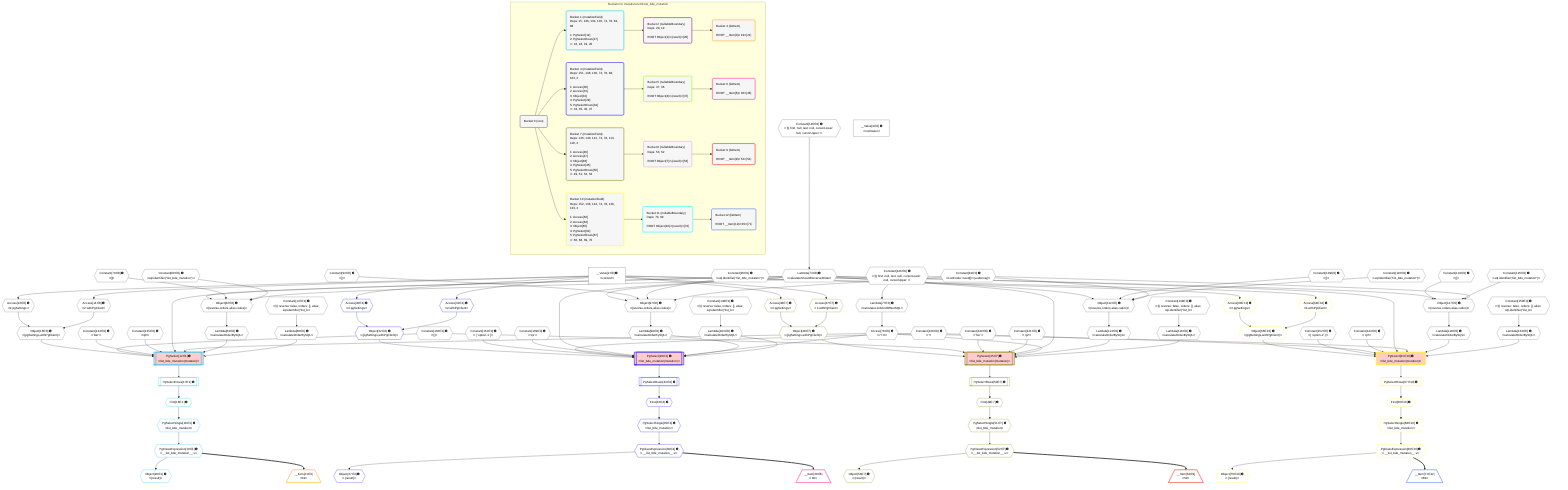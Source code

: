 %%{init: {'themeVariables': { 'fontSize': '12px'}}}%%
graph TD
    classDef path fill:#eee,stroke:#000,color:#000
    classDef plan fill:#fff,stroke-width:1px,color:#000
    classDef itemplan fill:#fff,stroke-width:2px,color:#000
    classDef unbatchedplan fill:#dff,stroke-width:1px,color:#000
    classDef sideeffectplan fill:#fcc,stroke-width:2px,color:#000
    classDef bucket fill:#f6f6f6,color:#000,stroke-width:2px,text-align:left


    %% plan dependencies
    Object82{{"Object[82∈0] ➊<br />ᐸ{reverse,orders,alias,codec}ᐳ"}}:::plan
    Lambda74{{"Lambda[74∈0] ➊<br />ᐸcalculateShouldReverseOrderᐳ"}}:::plan
    Constant79{{"Constant[79∈0] ➊<br />ᐸ[]ᐳ"}}:::plan
    Constant80{{"Constant[80∈0] ➊<br />ᐸsql.identifier(”list_bde_mutation”)ᐳ"}}:::plan
    Constant81{{"Constant[81∈0] ➊<br />ᐸListCodecᐸuuid[]ᐳ(uuidArray)ᐳ"}}:::plan
    Lambda74 & Constant79 & Constant80 & Constant81 --> Object82
    Object97{{"Object[97∈0] ➊<br />ᐸ{reverse,orders,alias,codec}ᐳ"}}:::plan
    Constant94{{"Constant[94∈0] ➊<br />ᐸ[]ᐳ"}}:::plan
    Constant95{{"Constant[95∈0] ➊<br />ᐸsql.identifier(”list_bde_mutation”)ᐳ"}}:::plan
    Lambda74 & Constant94 & Constant95 & Constant81 --> Object97
    Object112{{"Object[112∈0] ➊<br />ᐸ{reverse,orders,alias,codec}ᐳ"}}:::plan
    Constant109{{"Constant[109∈0] ➊<br />ᐸ[]ᐳ"}}:::plan
    Constant110{{"Constant[110∈0] ➊<br />ᐸsql.identifier(”list_bde_mutation”)ᐳ"}}:::plan
    Lambda74 & Constant109 & Constant110 & Constant81 --> Object112
    Object127{{"Object[127∈0] ➊<br />ᐸ{reverse,orders,alias,codec}ᐳ"}}:::plan
    Constant124{{"Constant[124∈0] ➊<br />ᐸ[]ᐳ"}}:::plan
    Constant125{{"Constant[125∈0] ➊<br />ᐸsql.identifier(”list_bde_mutation”)ᐳ"}}:::plan
    Lambda74 & Constant124 & Constant125 & Constant81 --> Object127
    Object15{{"Object[15∈0] ➊<br />ᐸ{pgSettings,withPgClient}ᐳ"}}:::plan
    Access13{{"Access[13∈0] ➊<br />ᐸ2.pgSettingsᐳ"}}:::plan
    Access14{{"Access[14∈0] ➊<br />ᐸ2.withPgClientᐳ"}}:::plan
    Access13 & Access14 --> Object15
    __Value2["__Value[2∈0] ➊<br />ᐸcontextᐳ"]:::plan
    __Value2 --> Access13
    __Value2 --> Access14
    Constant145{{"Constant[145∈0] ➊<br />ᐸ§{ first: null, last: null, cursorLower: null, cursorUpper: ᐳ"}}:::plan
    Constant145 --> Lambda74
    Lambda77{{"Lambda[77∈0] ➊<br />ᐸcalculateLimitAndOffsetSQLᐳ"}}:::plan
    Constant146{{"Constant[146∈0] ➊<br />ᐸ§{ first: null, last: null, cursorLower: null, cursorUpper: ᐳ"}}:::plan
    Constant146 --> Lambda77
    Access78{{"Access[78∈0] ➊<br />ᐸ77.0ᐳ"}}:::plan
    Lambda77 --> Access78
    Lambda83{{"Lambda[83∈0] ➊<br />ᐸcalculateOrderBySQLᐳ"}}:::plan
    Object82 --> Lambda83
    Lambda88{{"Lambda[88∈0] ➊<br />ᐸcalculateOrderBySQLᐳ"}}:::plan
    Constant147{{"Constant[147∈0] ➊<br />ᐸ§{ reverse: false, orders: [], alias: sql.identifier(”list_bᐳ"}}:::plan
    Constant147 --> Lambda88
    Lambda98{{"Lambda[98∈0] ➊<br />ᐸcalculateOrderBySQLᐳ"}}:::plan
    Object97 --> Lambda98
    Lambda103{{"Lambda[103∈0] ➊<br />ᐸcalculateOrderBySQLᐳ"}}:::plan
    Constant148{{"Constant[148∈0] ➊<br />ᐸ§{ reverse: false, orders: [], alias: sql.identifier(”list_bᐳ"}}:::plan
    Constant148 --> Lambda103
    Lambda113{{"Lambda[113∈0] ➊<br />ᐸcalculateOrderBySQLᐳ"}}:::plan
    Object112 --> Lambda113
    Lambda118{{"Lambda[118∈0] ➊<br />ᐸcalculateOrderBySQLᐳ"}}:::plan
    Constant149{{"Constant[149∈0] ➊<br />ᐸ§{ reverse: false, orders: [], alias: sql.identifier(”list_bᐳ"}}:::plan
    Constant149 --> Lambda118
    Lambda128{{"Lambda[128∈0] ➊<br />ᐸcalculateOrderBySQLᐳ"}}:::plan
    Object127 --> Lambda128
    Lambda133{{"Lambda[133∈0] ➊<br />ᐸcalculateOrderBySQLᐳ"}}:::plan
    Constant150{{"Constant[150∈0] ➊<br />ᐸ§{ reverse: false, orders: [], alias: sql.identifier(”list_bᐳ"}}:::plan
    Constant150 --> Lambda133
    __Value4["__Value[4∈0] ➊<br />ᐸrootValueᐳ"]:::plan
    Constant134{{"Constant[134∈0] ➊<br />ᐸ'bar'ᐳ"}}:::plan
    Constant135{{"Constant[135∈0] ➊<br />ᐸ'q0'ᐳ"}}:::plan
    Constant136{{"Constant[136∈0] ➊<br />ᐸ[]ᐳ"}}:::plan
    Constant138{{"Constant[138∈0] ➊<br />ᐸ''ᐳ"}}:::plan
    Constant139{{"Constant[139∈0] ➊<br />ᐸ'q1'ᐳ"}}:::plan
    Constant140{{"Constant[140∈0] ➊<br />ᐸ'foo'ᐳ"}}:::plan
    Constant141{{"Constant[141∈0] ➊<br />ᐸ'q2'ᐳ"}}:::plan
    Constant144{{"Constant[144∈0] ➊<br />ᐸ'q3'ᐳ"}}:::plan
    Constant151{{"Constant[151∈0] ➊<br />ᐸ[ 'option-1' ]ᐳ"}}:::plan
    Constant152{{"Constant[152∈0] ➊<br />ᐸ[ 'option-2' ]ᐳ"}}:::plan
    PgSelect12[["PgSelect[12∈1] ➊<br />ᐸlist_bde_mutation(mutation)ᐳ"]]:::sideeffectplan
    Object15 & Constant136 & Constant134 & Constant135 & Lambda74 & Access78 & Lambda83 & Lambda88 --> PgSelect12
    First16{{"First[16∈1] ➊"}}:::plan
    PgSelectRows17[["PgSelectRows[17∈1] ➊"]]:::plan
    PgSelectRows17 --> First16
    PgSelect12 --> PgSelectRows17
    PgSelectSingle18{{"PgSelectSingle[18∈1] ➊<br />ᐸlist_bde_mutationᐳ"}}:::plan
    First16 --> PgSelectSingle18
    PgClassExpression19{{"PgClassExpression[19∈1] ➊<br />ᐸ__list_bde_mutation__.vᐳ"}}:::plan
    PgSelectSingle18 --> PgClassExpression19
    Object20{{"Object[20∈1] ➊<br />ᐸ{result}ᐳ"}}:::plan
    PgClassExpression19 --> Object20
    __Item21[/"__Item[21∈3]<br />ᐸ19ᐳ"\]:::itemplan
    PgClassExpression19 ==> __Item21
    PgSelect29[["PgSelect[29∈4] ➊<br />ᐸlist_bde_mutation(mutation)ᐳ"]]:::sideeffectplan
    Object32{{"Object[32∈4] ➊<br />ᐸ{pgSettings,withPgClient}ᐳ"}}:::plan
    Object32 & Constant151 & Constant138 & Constant139 & Lambda74 & Access78 & Lambda98 & Lambda103 --> PgSelect29
    Access30{{"Access[30∈4] ➊<br />ᐸ2.pgSettingsᐳ"}}:::plan
    Access31{{"Access[31∈4] ➊<br />ᐸ2.withPgClientᐳ"}}:::plan
    Access30 & Access31 --> Object32
    __Value2 --> Access30
    __Value2 --> Access31
    First33{{"First[33∈4] ➊"}}:::plan
    PgSelectRows34[["PgSelectRows[34∈4] ➊"]]:::plan
    PgSelectRows34 --> First33
    PgSelect29 --> PgSelectRows34
    PgSelectSingle35{{"PgSelectSingle[35∈4] ➊<br />ᐸlist_bde_mutationᐳ"}}:::plan
    First33 --> PgSelectSingle35
    PgClassExpression36{{"PgClassExpression[36∈4] ➊<br />ᐸ__list_bde_mutation__.vᐳ"}}:::plan
    PgSelectSingle35 --> PgClassExpression36
    Object37{{"Object[37∈4] ➊<br />ᐸ{result}ᐳ"}}:::plan
    PgClassExpression36 --> Object37
    __Item38[/"__Item[38∈6]<br />ᐸ36ᐳ"\]:::itemplan
    PgClassExpression36 ==> __Item38
    PgSelect45[["PgSelect[45∈7] ➊<br />ᐸlist_bde_mutation(mutation)ᐳ"]]:::sideeffectplan
    Object48{{"Object[48∈7] ➊<br />ᐸ{pgSettings,withPgClient}ᐳ"}}:::plan
    Object48 & Constant136 & Constant140 & Constant141 & Lambda74 & Access78 & Lambda113 & Lambda118 --> PgSelect45
    Access46{{"Access[46∈7] ➊<br />ᐸ2.pgSettingsᐳ"}}:::plan
    Access47{{"Access[47∈7] ➊<br />ᐸ2.withPgClientᐳ"}}:::plan
    Access46 & Access47 --> Object48
    __Value2 --> Access46
    __Value2 --> Access47
    First49{{"First[49∈7] ➊"}}:::plan
    PgSelectRows50[["PgSelectRows[50∈7] ➊"]]:::plan
    PgSelectRows50 --> First49
    PgSelect45 --> PgSelectRows50
    PgSelectSingle51{{"PgSelectSingle[51∈7] ➊<br />ᐸlist_bde_mutationᐳ"}}:::plan
    First49 --> PgSelectSingle51
    PgClassExpression52{{"PgClassExpression[52∈7] ➊<br />ᐸ__list_bde_mutation__.vᐳ"}}:::plan
    PgSelectSingle51 --> PgClassExpression52
    Object53{{"Object[53∈7] ➊<br />ᐸ{result}ᐳ"}}:::plan
    PgClassExpression52 --> Object53
    __Item54[/"__Item[54∈9]<br />ᐸ52ᐳ"\]:::itemplan
    PgClassExpression52 ==> __Item54
    PgSelect62[["PgSelect[62∈10] ➊<br />ᐸlist_bde_mutation(mutation)ᐳ"]]:::sideeffectplan
    Object65{{"Object[65∈10] ➊<br />ᐸ{pgSettings,withPgClient}ᐳ"}}:::plan
    Object65 & Constant152 & Constant138 & Constant144 & Lambda74 & Access78 & Lambda128 & Lambda133 --> PgSelect62
    Access63{{"Access[63∈10] ➊<br />ᐸ2.pgSettingsᐳ"}}:::plan
    Access64{{"Access[64∈10] ➊<br />ᐸ2.withPgClientᐳ"}}:::plan
    Access63 & Access64 --> Object65
    __Value2 --> Access63
    __Value2 --> Access64
    First66{{"First[66∈10] ➊"}}:::plan
    PgSelectRows67[["PgSelectRows[67∈10] ➊"]]:::plan
    PgSelectRows67 --> First66
    PgSelect62 --> PgSelectRows67
    PgSelectSingle68{{"PgSelectSingle[68∈10] ➊<br />ᐸlist_bde_mutationᐳ"}}:::plan
    First66 --> PgSelectSingle68
    PgClassExpression69{{"PgClassExpression[69∈10] ➊<br />ᐸ__list_bde_mutation__.vᐳ"}}:::plan
    PgSelectSingle68 --> PgClassExpression69
    Object70{{"Object[70∈10] ➊<br />ᐸ{result}ᐳ"}}:::plan
    PgClassExpression69 --> Object70
    __Item71[/"__Item[71∈12]<br />ᐸ69ᐳ"\]:::itemplan
    PgClassExpression69 ==> __Item71

    %% define steps

    subgraph "Buckets for mutations/v4/b.list_bde_mutation"
    Bucket0("Bucket 0 (root)"):::bucket
    classDef bucket0 stroke:#696969
    class Bucket0,__Value2,__Value4,Access13,Access14,Object15,Lambda74,Lambda77,Access78,Constant79,Constant80,Constant81,Object82,Lambda83,Lambda88,Constant94,Constant95,Object97,Lambda98,Lambda103,Constant109,Constant110,Object112,Lambda113,Lambda118,Constant124,Constant125,Object127,Lambda128,Lambda133,Constant134,Constant135,Constant136,Constant138,Constant139,Constant140,Constant141,Constant144,Constant145,Constant146,Constant147,Constant148,Constant149,Constant150,Constant151,Constant152 bucket0
    Bucket1("Bucket 1 (mutationField)<br />Deps: 15, 136, 134, 135, 74, 78, 83, 88<br /><br />1: PgSelect[12]<br />2: PgSelectRows[17]<br />ᐳ: 16, 18, 19, 20"):::bucket
    classDef bucket1 stroke:#00bfff
    class Bucket1,PgSelect12,First16,PgSelectRows17,PgSelectSingle18,PgClassExpression19,Object20 bucket1
    Bucket2("Bucket 2 (nullableBoundary)<br />Deps: 20, 19<br /><br />ROOT Object{1}ᐸ{result}ᐳ[20]"):::bucket
    classDef bucket2 stroke:#7f007f
    class Bucket2 bucket2
    Bucket3("Bucket 3 (listItem)<br /><br />ROOT __Item{3}ᐸ19ᐳ[21]"):::bucket
    classDef bucket3 stroke:#ffa500
    class Bucket3,__Item21 bucket3
    Bucket4("Bucket 4 (mutationField)<br />Deps: 151, 138, 139, 74, 78, 98, 103, 2<br /><br />1: Access[30]<br />2: Access[31]<br />3: Object[32]<br />4: PgSelect[29]<br />5: PgSelectRows[34]<br />ᐳ: 33, 35, 36, 37"):::bucket
    classDef bucket4 stroke:#0000ff
    class Bucket4,PgSelect29,Access30,Access31,Object32,First33,PgSelectRows34,PgSelectSingle35,PgClassExpression36,Object37 bucket4
    Bucket5("Bucket 5 (nullableBoundary)<br />Deps: 37, 36<br /><br />ROOT Object{4}ᐸ{result}ᐳ[37]"):::bucket
    classDef bucket5 stroke:#7fff00
    class Bucket5 bucket5
    Bucket6("Bucket 6 (listItem)<br /><br />ROOT __Item{6}ᐸ36ᐳ[38]"):::bucket
    classDef bucket6 stroke:#ff1493
    class Bucket6,__Item38 bucket6
    Bucket7("Bucket 7 (mutationField)<br />Deps: 136, 140, 141, 74, 78, 113, 118, 2<br /><br />1: Access[46]<br />2: Access[47]<br />3: Object[48]<br />4: PgSelect[45]<br />5: PgSelectRows[50]<br />ᐳ: 49, 51, 52, 53"):::bucket
    classDef bucket7 stroke:#808000
    class Bucket7,PgSelect45,Access46,Access47,Object48,First49,PgSelectRows50,PgSelectSingle51,PgClassExpression52,Object53 bucket7
    Bucket8("Bucket 8 (nullableBoundary)<br />Deps: 53, 52<br /><br />ROOT Object{7}ᐸ{result}ᐳ[53]"):::bucket
    classDef bucket8 stroke:#dda0dd
    class Bucket8 bucket8
    Bucket9("Bucket 9 (listItem)<br /><br />ROOT __Item{9}ᐸ52ᐳ[54]"):::bucket
    classDef bucket9 stroke:#ff0000
    class Bucket9,__Item54 bucket9
    Bucket10("Bucket 10 (mutationField)<br />Deps: 152, 138, 144, 74, 78, 128, 133, 2<br /><br />1: Access[63]<br />2: Access[64]<br />3: Object[65]<br />4: PgSelect[62]<br />5: PgSelectRows[67]<br />ᐳ: 66, 68, 69, 70"):::bucket
    classDef bucket10 stroke:#ffff00
    class Bucket10,PgSelect62,Access63,Access64,Object65,First66,PgSelectRows67,PgSelectSingle68,PgClassExpression69,Object70 bucket10
    Bucket11("Bucket 11 (nullableBoundary)<br />Deps: 70, 69<br /><br />ROOT Object{10}ᐸ{result}ᐳ[70]"):::bucket
    classDef bucket11 stroke:#00ffff
    class Bucket11 bucket11
    Bucket12("Bucket 12 (listItem)<br /><br />ROOT __Item{12}ᐸ69ᐳ[71]"):::bucket
    classDef bucket12 stroke:#4169e1
    class Bucket12,__Item71 bucket12
    Bucket0 --> Bucket1 & Bucket4 & Bucket7 & Bucket10
    Bucket1 --> Bucket2
    Bucket2 --> Bucket3
    Bucket4 --> Bucket5
    Bucket5 --> Bucket6
    Bucket7 --> Bucket8
    Bucket8 --> Bucket9
    Bucket10 --> Bucket11
    Bucket11 --> Bucket12
    end
